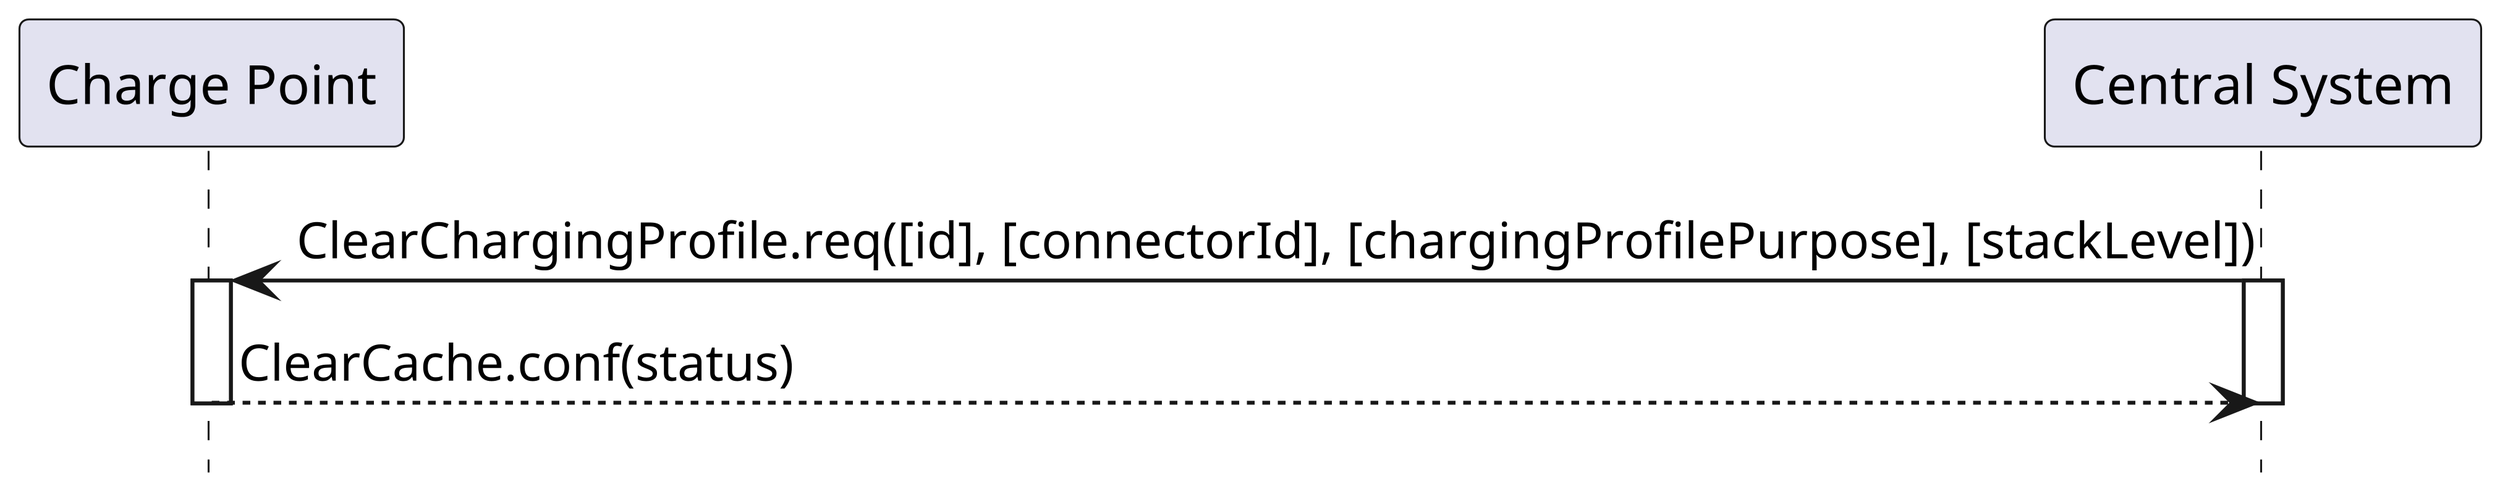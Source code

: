 @startuml
skinparam dpi 600
hide footbox

participant "Charge Point" as CP
participant "Central System" as CS
 
CS -> CP: ClearChargingProfile.req([id], [connectorId], [chargingProfilePurpose], [stackLevel])
activate CS
activate CP
CP --> CS: ClearCache.conf(status)

deactivate CS
deactivate CP
@enduml
